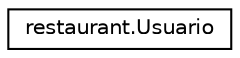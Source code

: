 digraph "Graphical Class Hierarchy"
{
 // LATEX_PDF_SIZE
  edge [fontname="Helvetica",fontsize="10",labelfontname="Helvetica",labelfontsize="10"];
  node [fontname="Helvetica",fontsize="10",shape=record];
  rankdir="LR";
  Node0 [label="restaurant.Usuario",height=0.2,width=0.4,color="black", fillcolor="white", style="filled",URL="$classrestaurant_1_1_usuario.html",tooltip=" "];
}
